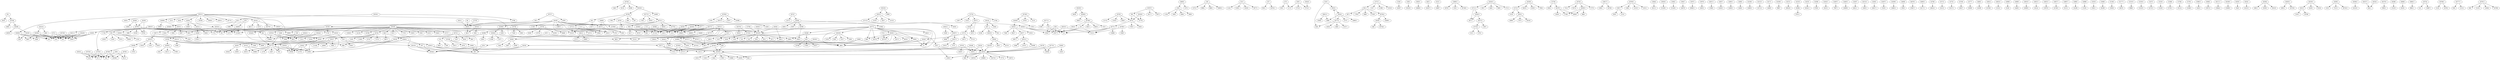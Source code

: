 digraph dist {
graph [k=96 s=1000 n=10]
"26+" -> "2910-" [d=-94 e=7.9 n=79]
"26+" -> "16746-" [d=-52 e=8.1 n=75]
"26-" -> "23-" [d=-79 e=9.3 n=58]
"26-" -> "1315+" [d=-46 e=10.5 n=45]
"26-" -> "13977+" [d=-33 e=12.7 n=31]
"84+" -> "995+" [d=-91 e=7.4 n=90]
"84+" -> "13986+" [d=-21 e=20.3 n=12]
"84-" -> "16610-" [d=-5108 e=17.1 n=17]
"112+" -> "1455+" [d=-15 e=11.9 n=35]
"112+" -> "2398+" [d=22 e=11.0 n=41]
"112+" -> "3310+" [d=-30 e=13.6 n=27]
"112-" -> "125+" [d=-97 e=13.6 n=27]
"112-" -> "893-" [d=-26 e=12.3 n=33]
"112-" -> "1161+" [d=-27 e=10.6 n=44]
"112-" -> "13718-" [d=-13 e=21.3 n=11]
"136+" -> "1138-" [d=-44 e=9.5 n=55]
"136+" -> "1695-" [d=-98 e=17.6 n=16]
"136+" -> "5084-" [d=-120 e=19.5 n=13]
"136+" -> "5800-" [d=-93 e=11.4 n=38]
"136-" -> "1375+" [d=-84 e=13.1 n=29]
"136-" -> "8965-" [d=-81 e=15.8 n=20]
"136-" -> "9665-" [d=-86 e=19.5 n=13]
"136-" -> "16605+" [d=-46 e=10.1 n=49]
"155+" -> "1143-" [d=-109 e=16.2 n=19]
"155+" -> "3190+" [d=-88 e=9.6 n=54]
"155+" -> "10202-" [d=-109 e=20.3 n=12]
"155+" -> "16771-" [d=-63 e=8.5 n=69]
"155-" -> "23-" [d=-65 e=8.5 n=68]
"155-" -> "2059-" [d=-48 e=10.7 n=43]
"155-" -> "13977+" [d=-40 e=14.1 n=25]
"237+" -> "125+" [d=-82 e=14.4 n=24]
"237+" -> "1161+" [d=-35 e=9.2 n=59]
"237+" -> "13890+" [d=-46 e=12.9 n=30]
"237-" -> "920+" [d=-109 e=9.6 n=54]
"237-" -> "16761+" [d=-47 e=8.1 n=75]
"267+" -> "3340+" [d=-93 e=7.9 n=79]
"267+" -> "16319+" [d=-60 e=9.0 n=62]
"267-" -> "921-" [d=-100 e=21.3 n=11]
"267-" -> "3236-" [d=-120 e=9.3 n=57]
"267-" -> "16333+" [d=-79 e=11.0 n=41]
"292+" -> "16610-" [d=-5070 e=13.3 n=28]
"292-" -> "1874-" [d=-59 e=17.6 n=16]
"292-" -> "4292+" [d=-119 e=8.2 n=73]
"292-" -> "5165-" [d=-89 e=18.8 n=14]
"292-" -> "16757+" [d=-60 e=9.1 n=60]
"339+" -> "517+" [d=-3 e=21.3 n=11]
"339+" -> "613+" [d=-68 e=8.9 n=63]
"339+" -> "785-" [d=-14 e=14.7 n=23]
"339-" -> "995+" [d=-101 e=8.0 n=77]
"339-" -> "2006-" [d=-21 e=17.1 n=17]
"339-" -> "13986+" [d=-18 e=18.2 n=15]
"445+" -> "2807+" [d=-89 e=6.7 n=110]
"445+" -> "16365+" [d=-61 e=10.4 n=46]
"445-" -> "16538+" [d=-6498 e=6.2 n=130]
"455+" -> "1089-" [d=-103 e=10.2 n=48]
"455+" -> "16348+" [d=-84 e=7.6 n=87]
"455-" -> "3708+" [d=-93 e=9.3 n=58]
"455-" -> "10327-" [d=-101 e=18.2 n=15]
"455-" -> "10766-" [d=-52 e=22.3 n=10]
"455-" -> "16334-" [d=-69 e=9.3 n=57]
"473+" -> "419-" [d=-91 e=10.3 n=47]
"473+" -> "422-" [d=-42 e=11.0 n=41]
"473+" -> "825-" [d=-33 e=16.2 n=19]
"473+" -> "13967+" [d=-7 e=12.7 n=31]
"473-" -> "530+" [d=-65 e=9.3 n=58]
"473-" -> "1175-" [d=-36 e=14.7 n=23]
"476+" -> "385-" [d=-90 e=10.2 n=48]
"476+" -> "16344+" [d=-79 e=8.0 n=78]
"476-" -> "860-" [d=-34 e=10.9 n=42]
"476-" -> "1089-" [d=-89 e=11.1 n=40]
"476-" -> "16400+" [d=-63 e=11.4 n=38]
"507+" -> "860+" [d=-70 e=9.0 n=62]
"507+" -> "16365-" [d=-44 e=9.1 n=60]
"507-" -> "385-" [d=-37 e=8.5 n=68]
"507-" -> "16344+" [d=-41 e=9.8 n=52]
"519+" -> "626-" [d=-110 e=6.8 n=109]
"519+" -> "16551-" [d=-1514 e=11.7 n=36]
"519-" -> "1682+" [d=-75 e=8.6 n=67]
"519-" -> "2147-" [d=-71 e=10.6 n=44]
"559+" -> "1175-" [d=-34 e=13.8 n=26]
"559+" -> "2752+" [d=-97 e=16.6 n=18]
"559+" -> "2753+" [d=-65 e=12.1 n=34]
"559-" -> "23-" [d=-51 e=8.0 n=77]
"559-" -> "2059-" [d=-18 e=13.6 n=27]
"559-" -> "13977+" [d=12 e=12.1 n=34]
"574+" -> "16753+" [d=-9099 e=18.8 n=14]
"574-" -> "838-" [d=-111 e=8.0 n=78]
"574-" -> "944+" [d=-76 e=9.7 n=53]
"790+" -> "1617-" [d=-93 e=7.3 n=93]
"790+" -> "16767-" [d=-64 e=8.6 n=67]
"790-" -> "13776-" [d=-96 e=6.3 n=126]
"790-" -> "16751-" [d=-24588 e=16.2 n=19]
"851+" -> "587+" [d=-47 e=13.8 n=26]
"851+" -> "1790+" [d=-78 e=9.7 n=53]
"851+" -> "5980-" [d=-68 e=21.3 n=11]
"851+" -> "9749-" [d=-79 e=14.1 n=25]
"851+" -> "16764+" [d=-74 e=10.5 n=45]
"851-" -> "627+" [d=-93 e=7.9 n=79]
"851-" -> "13712+" [d=-71 e=10.0 n=50]
"1048+" -> "51-" [d=-83 e=18.8 n=14]
"1048+" -> "468+" [d=-47 e=9.6 n=54]
"1048+" -> "942+" [d=-34 e=9.9 n=51]
"1048-" -> "13901-" [d=9 e=18.2 n=15]
"1048-" -> "13936-" [d=-9 e=13.8 n=26]
"1048-" -> "16281-" [d=-10102 e=14.4 n=24]
"1048-" -> "16772+" [d=-56221 e=8.0 n=78]
"1057+" -> "1752+" [d=-84 e=18.2 n=15]
"1057+" -> "13727+" [d=-393 e=12.5 n=32]
"1057+" -> "16538+" [d=-6505 e=7.4 n=90]
"1057-" -> "13822-" [d=-12 e=14.7 n=23]
"1057-" -> "16552-" [d=-18500 e=5.9 n=142]
"1559-" -> "14597-" [d=-104 e=21.3 n=11]
"2265-" -> "15019+" [d=-178 e=22.3 n=10]
"3050+" -> "14606+" [d=-84 e=22.3 n=10]
"4451-" -> "14507+" [d=-148 e=20.3 n=12]
"5515-" -> "14967-" [d=-128 e=21.3 n=11]
"13677+" -> "2202-" [d=-83 e=8.7 n=65]
"13677+" -> "16353+" [d=-58 e=10.0 n=50]
"13677-" -> "1997+" [d=-106 e=7.9 n=79]
"13677-" -> "16315+" [d=-51 e=8.6 n=67]
"13685-" -> "51-" [d=-96 e=14.4 n=24]
"13685-" -> "468+" [d=-62 e=10.5 n=45]
"13685-" -> "942+" [d=-43 e=10.7 n=43]
"13695+" -> "1678+" [d=-38 e=11.6 n=37]
"13695+" -> "2201-" [d=-87 e=10.2 n=48]
"13695+" -> "16748+" [d=-45 e=11.6 n=37]
"13695-" -> "385-" [d=-23 e=10.5 n=45]
"13695-" -> "16344+" [d=-32 e=9.0 n=61]
"13708+" -> "893-" [d=-30 e=9.1 n=60]
"13708+" -> "1161+" [d=-76 e=15.8 n=20]
"13708+" -> "13718-" [d=-46 e=11.1 n=40]
"13708-" -> "16539+" [d=-11885 e=6.7 n=112]
"13711+" -> "2671+" [d=-114 e=6.8 n=108]
"13711+" -> "16342+" [d=-52 e=16.6 n=18]
"13711-" -> "1957+" [d=-24 e=10.6 n=44]
"13711-" -> "5713+" [d=-89 e=8.5 n=69]
"13711-" -> "16343-" [d=-63 e=13.8 n=26]
"13712+" -> "1455+" [d=-3 e=10.6 n=44]
"13712+" -> "2398+" [d=20 e=11.6 n=37]
"13712+" -> "3310+" [d=-49 e=11.1 n=40]
"13712-" -> "627-" [d=-102 e=9.1 n=60]
"13712-" -> "851+" [d=-71 e=10.0 n=50]
"13712-" -> "11398-" [d=-88 e=15.4 n=21]
"13712-" -> "13310-" [d=-83 e=22.3 n=10]
"13713+" -> "5620-" [d=-87 e=8.1 n=75]
"13713+" -> "16339+" [d=-59 e=8.7 n=65]
"13713-" -> "2150-" [d=-83 e=7.3 n=93]
"13713-" -> "16351-" [d=-50 e=8.5 n=68]
"13724+" -> "522+" [d=-97 e=7.6 n=85]
"13724+" -> "578+" [d=-10 e=10.7 n=43]
"13724-" -> "1387+" [d=-107 e=8.4 n=71]
"13724-" -> "3224-" [d=-61 e=15.4 n=21]
"13724-" -> "5746-" [d=-68 e=20.3 n=12]
"13724-" -> "16372-" [d=-50 e=10.0 n=50]
"13750+" -> "516+" [d=-71 e=9.2 n=59]
"13750+" -> "517+" [d=-32 e=15.0 n=22]
"13750+" -> "785-" [d=-8 e=14.7 n=23]
"13750-" -> "16610-" [d=-5117 e=12.7 n=31]
"13756+" -> "1634-" [d=-92 e=7.9 n=80]
"13756+" -> "2147-" [d=-102 e=10.6 n=44]
"13756-" -> "2826-" [d=-100 e=7.2 n=96]
"13756-" -> "16378-" [d=-47 e=9.8 n=52]
"13817+" -> "1268+" [d=-105 e=6.5 n=119]
"13817+" -> "16760-" [d=-65 e=8.0 n=78]
"13817-" -> "828+" [d=-111 e=4.7 n=228]
"13817-" -> "2153-" [d=-21 e=17.1 n=17]
"13826+" -> "16333-" [d=-105 e=14.1 n=25]
"13826-" -> "4125+" [d=-4 e=11.7 n=36]
"13826-" -> "4811-" [d=-77 e=9.4 n=56]
"13826-" -> "16316+" [d=-25 e=11.4 n=38]
"13844-" -> "16111-" [d=-111 e=22.3 n=10]
"13926+" -> "15108+" [d=-146 e=16.2 n=19]
"13942-" -> "15149+" [d=-101 e=22.3 n=10]
"13947-" -> "14678-" [d=-92 e=20.3 n=12]
"13973-" -> "16082+" [d=-183 e=18.8 n=14]
"13979-" -> "14925-" [d=-104 e=18.8 n=14]
"14021+" -> "15962-" [d=-88 e=19.5 n=13]
"14057-" -> "14562+" [d=-199 e=21.3 n=11]
"14061+" -> "14082+" [d=-107 e=19.5 n=13]
"14082-" -> "14061-" [d=-107 e=19.5 n=13]
"14106+" -> "14983+" [d=-149 e=21.3 n=11]
"14152+" -> "14715+" [d=-152 e=22.3 n=10]
"14171-" -> "14693-" [d=-143 e=21.3 n=11]
"14180+" -> "9967-" [d=-114 e=20.3 n=12]
"14213-" -> "16018+" [d=-111 e=22.3 n=10]
"14218-" -> "16394-" [d=-1262 e=22.3 n=10]
"14232-" -> "16241+" [d=-91 e=20.3 n=12]
"14266-" -> "6706-" [d=-167 e=20.3 n=12]
"14342+" -> "16221-" [d=-133 e=22.3 n=10]
"14387+" -> "7997+" [d=-160 e=19.5 n=13]
"14405+" -> "14909+" [d=-138 e=20.3 n=12]
"14507-" -> "4451+" [d=-148 e=20.3 n=12]
"14514+" -> "14922-" [d=-182 e=20.3 n=12]
"14562-" -> "14057+" [d=-199 e=21.3 n=11]
"14597+" -> "1559+" [d=-104 e=21.3 n=11]
"14599+" -> "14802+" [d=-194 e=22.3 n=10]
"14606-" -> "3050-" [d=-84 e=22.3 n=10]
"14678+" -> "13947+" [d=-92 e=20.3 n=12]
"14693+" -> "14171+" [d=-143 e=21.3 n=11]
"14708-" -> "14814+" [d=-92 e=17.1 n=17]
"14715-" -> "14152-" [d=-152 e=22.3 n=10]
"14732-" -> "15472+" [d=-115 e=21.3 n=11]
"14749-" -> "14927-" [d=-153 e=22.3 n=10]
"14777-" -> "10090-" [d=-129 e=19.5 n=13]
"14802-" -> "14599-" [d=-194 e=22.3 n=10]
"14814-" -> "14708+" [d=-92 e=17.1 n=17]
"14824+" -> "12315-" [d=-142 e=22.3 n=10]
"14908-" -> "5226-" [d=-176 e=22.3 n=10]
"14909-" -> "14405-" [d=-138 e=20.3 n=12]
"14910+" -> "14099+" [d=-117 e=18.2 n=15]
"14922+" -> "14514-" [d=-182 e=20.3 n=12]
"14925+" -> "13979+" [d=-104 e=18.8 n=14]
"14927+" -> "14749+" [d=-153 e=22.3 n=10]
"14967+" -> "5515+" [d=-128 e=21.3 n=11]
"14983-" -> "14106-" [d=-149 e=21.3 n=11]
"14989-" -> "12181-" [d=-90 e=20.3 n=12]
"15019-" -> "2265+" [d=-178 e=22.3 n=10]
"15069-" -> "16169-" [d=-90 e=22.3 n=10]
"15108-" -> "13926-" [d=-146 e=16.2 n=19]
"15177+" -> "14874-" [d=-72 e=21.3 n=11]
"15310+" -> "8086-" [d=-140 e=18.8 n=14]
"15350+" -> "15520+" [d=-133 e=22.3 n=10]
"15472-" -> "14732+" [d=-115 e=21.3 n=11]
"15520-" -> "15350-" [d=-133 e=22.3 n=10]
"15586-" -> "15791+" [d=-143 e=21.3 n=11]
"15784-" -> "10114-" [d=-118 e=21.3 n=11]
"15791-" -> "15586+" [d=-143 e=21.3 n=11]
"15962+" -> "14021-" [d=-88 e=19.5 n=13]
"16082-" -> "13973+" [d=-183 e=18.8 n=14]
"16111+" -> "13844+" [d=-111 e=22.3 n=10]
"16169+" -> "15069+" [d=-90 e=22.3 n=10]
"16202-" -> "3343-" [d=-285 e=21.3 n=11]
"16241-" -> "14232+" [d=-91 e=20.3 n=12]
"16278+" -> "741-" [d=-21 e=18.8 n=14]
"16278+" -> "1372-" [d=-5 e=18.2 n=15]
"16278+" -> "2089+" [d=-61 e=8.6 n=67]
"16278-" -> "13838-" [d=-104 e=7.1 n=99]
"16278-" -> "16552-" [d=-18432 e=10.3 n=47]
"16281+" -> "51-" [d=-10023 e=22.3 n=10]
"16281+" -> "468+" [d=-10021 e=19.5 n=13]
"16281+" -> "846-" [d=-10069 e=16.6 n=18]
"16281+" -> "1048+" [d=-10102 e=14.4 n=24]
"16281+" -> "1427+" [d=-110 e=8.2 n=74]
"16281+" -> "4424+" [d=-28 e=10.6 n=44]
"16281+" -> "16370-" [d=-10087 e=14.1 n=25]
"16281+" -> "16753+" [d=-18 e=15.0 n=22]
"16281-" -> "792-" [d=12 e=18.2 n=15]
"16281-" -> "13901-" [d=18 e=9.8 n=52]
"16281-" -> "13936-" [d=22 e=8.1 n=76]
"16281-" -> "16772+" [d=-56220 e=7.5 n=89]
"16289+" -> "3083+" [d=-72 e=8.7 n=66]
"16289+" -> "16746+" [d=-57 e=9.8 n=52]
"16289-" -> "4039+" [d=-102 e=7.7 n=84]
"16289-" -> "16329-" [d=-63 e=10.5 n=45]
"16290+" -> "1105+" [d=-108 e=9.0 n=62]
"16290+" -> "16353-" [d=-66 e=11.6 n=37]
"16290-" -> "3703-" [d=-89 e=7.3 n=93]
"16290-" -> "16749-" [d=-60 e=7.9 n=80]
"16291+" -> "2511+" [d=-97 e=9.0 n=61]
"16291+" -> "14262-" [d=-22 e=16.2 n=19]
"16291+" -> "16552-" [d=-18493 e=7.9 n=79]
"16291-" -> "1046+" [d=-121 e=10.9 n=42]
"16291-" -> "16313-" [d=-42 e=8.4 n=70]
"16293+" -> "2170+" [d=-66 e=7.2 n=96]
"16293+" -> "13936-" [d=-13 e=15.4 n=21]
"16293-" -> "6781-" [d=-50 e=12.3 n=33]
"16293-" -> "16765+" [d=-36664 e=9.1 n=60]
"16294+" -> "419-" [d=-49 e=10.0 n=50]
"16294+" -> "422-" [d=-6 e=12.1 n=34]
"16294+" -> "825-" [d=-7 e=15.0 n=22]
"16294+" -> "2499-" [d=-17 e=16.6 n=18]
"16294+" -> "9487-" [d=-20 e=22.3 n=10]
"16294+" -> "13967+" [d=19 e=19.5 n=13]
"16294-" -> "1681+" [d=-114 e=10.0 n=50]
"16294-" -> "10265-" [d=-68 e=15.0 n=22]
"16294-" -> "16310-" [d=-59 e=9.7 n=53]
"16296+" -> "4381-" [d=-89 e=7.2 n=96]
"16296+" -> "16304+" [d=-59 e=9.6 n=54]
"16296-" -> "1043+" [d=-14 e=15.8 n=20]
"16296-" -> "16539+" [d=-11921 e=6.8 n=109]
"16297+" -> "4099-" [d=-98 e=6.8 n=109]
"16297+" -> "16327+" [d=-54 e=9.0 n=62]
"16297-" -> "2500+" [d=-88 e=8.5 n=68]
"16297-" -> "16541-" [d=-52 e=11.9 n=35]
"16302+" -> "16539+" [d=-11881 e=6.4 n=123]
"16302-" -> "2170+" [d=-79 e=7.0 n=100]
"16302-" -> "13901-" [d=41 e=18.8 n=14]
"16302-" -> "13936-" [d=-9 e=13.6 n=27]
"16304+" -> "1472-" [d=-92 e=8.0 n=77]
"16304+" -> "11289-" [d=-84 e=22.3 n=10]
"16304+" -> "16747+" [d=-49 e=10.3 n=47]
"16304-" -> "4381+" [d=-126 e=8.9 n=63]
"16304-" -> "9597-" [d=-128 e=22.3 n=10]
"16304-" -> "11064-" [d=-105 e=20.3 n=12]
"16304-" -> "16296-" [d=-59 e=9.6 n=54]
"16305+" -> "1802+" [d=-96 e=8.0 n=77]
"16305+" -> "16758+" [d=-64 e=10.0 n=50]
"16305-" -> "419-" [d=-64 e=10.1 n=49]
"16305-" -> "422-" [d=-8 e=13.1 n=29]
"16305-" -> "825-" [d=-61 e=17.1 n=17]
"16305-" -> "13967+" [d=-2 e=14.1 n=25]
"16308+" -> "893-" [d=3 e=10.6 n=44]
"16308+" -> "1161+" [d=-45 e=8.7 n=66]
"16308+" -> "13718-" [d=-16 e=15.4 n=21]
"16308-" -> "125+" [d=-87 e=17.1 n=17]
"16308-" -> "1161+" [d=-32 e=11.9 n=35]
"16308-" -> "13718-" [d=-15 e=20.3 n=12]
"16308-" -> "13890+" [d=-4 e=14.4 n=24]
"16309+" -> "634-" [d=20 e=22.3 n=10]
"16309+" -> "1611+" [d=-73 e=10.5 n=45]
"16309+" -> "1769+" [d=-74 e=7.9 n=80]
"16309-" -> "1568+" [d=-101 e=8.2 n=74]
"16309-" -> "16765+" [d=-57 e=9.7 n=53]
"16310+" -> "1681-" [d=-88 e=7.6 n=85]
"16310+" -> "16294+" [d=-59 e=9.7 n=53]
"16311+" -> "419-" [d=-73 e=8.7 n=65]
"16311+" -> "422-" [d=-34 e=10.7 n=43]
"16311+" -> "825-" [d=-54 e=14.7 n=23]
"16311+" -> "13967+" [d=-19 e=11.0 n=41]
"16311-" -> "16610-" [d=-5101 e=16.6 n=18]
"16312+" -> "2428-" [d=-88 e=7.4 n=90]
"16312+" -> "16330-" [d=-57 e=10.2 n=48]
"16312-" -> "2191+" [d=-101 e=9.0 n=62]
"16312-" -> "16766-" [d=-61 e=11.6 n=37]
"16313+" -> "1046-" [d=-70 e=8.7 n=66]
"16313+" -> "16291+" [d=-42 e=8.4 n=70]
"16313-" -> "4936-" [d=-86 e=8.6 n=67]
"16313-" -> "16382-" [d=-65 e=9.5 n=55]
"16315+" -> "3368-" [d=-102 e=7.6 n=87]
"16315+" -> "13313-" [d=-130 e=19.5 n=13]
"16315+" -> "16399-" [d=-48 e=9.4 n=56]
"16315-" -> "1991-" [d=-86 e=19.5 n=13]
"16315-" -> "1997-" [d=-101 e=11.1 n=40]
"16315-" -> "6341-" [d=-96 e=10.7 n=43]
"16315-" -> "13677+" [d=-51 e=8.6 n=67]
"16316+" -> "16552-" [d=-18454 e=5.9 n=141]
"16316-" -> "4125-" [d=-108 e=10.3 n=47]
"16316-" -> "4811+" [d=-6 e=10.9 n=42]
"16316-" -> "13826+" [d=-25 e=11.4 n=38]
"16318+" -> "3099-" [d=-96 e=7.1 n=98]
"16318+" -> "16351+" [d=-58 e=9.9 n=51]
"16319+" -> "385-" [d=-29 e=8.9 n=63]
"16319+" -> "16344+" [d=-22 e=10.7 n=43]
"16319-" -> "267-" [d=-60 e=9.0 n=62]
"16319-" -> "3340-" [d=-110 e=7.5 n=89]
"16324+" -> "500+" [d=-57 e=8.7 n=65]
"16324+" -> "741-" [d=12 e=12.1 n=34]
"16324+" -> "1372-" [d=5 e=18.2 n=15]
"16324+" -> "1721-" [d=-75 e=17.6 n=16]
"16324+" -> "12106+" [d=-21 e=22.3 n=10]
"16324-" -> "14031-" [d=-95 e=8.1 n=75]
"16324-" -> "16552-" [d=-18436 e=13.1 n=29]
"16326+" -> "859-" [d=-84 e=8.2 n=73]
"16326+" -> "1527-" [d=-127 e=21.3 n=11]
"16326+" -> "5206-" [d=-100 e=18.2 n=15]
"16326+" -> "5220-" [d=-73 e=12.3 n=33]
"16326+" -> "16396+" [d=-47 e=9.3 n=57]
"16326-" -> "13901-" [d=7 e=21.3 n=11]
"16326-" -> "13936-" [d=-10 e=13.6 n=27]
"16326-" -> "16772+" [d=-56220 e=6.6 n=115]
"16327+" -> "5202+" [d=-66 e=12.5 n=32]
"16327+" -> "7575-" [d=-7 e=12.7 n=31]
"16327+" -> "16745+" [d=-48 e=8.4 n=71]
"16327-" -> "4099+" [d=-95 e=9.2 n=59]
"16327-" -> "7893-" [d=-54 e=20.3 n=12]
"16327-" -> "11538-" [d=-92 e=18.8 n=14]
"16327-" -> "16297-" [d=-54 e=9.0 n=62]
"16329+" -> "4039-" [d=-98 e=8.2 n=74]
"16329+" -> "16289+" [d=-63 e=10.5 n=45]
"16329-" -> "419-" [d=-96 e=9.9 n=51]
"16329-" -> "422-" [d=-29 e=10.9 n=42]
"16329-" -> "825-" [d=-14 e=13.1 n=29]
"16329-" -> "926-" [d=-16 e=11.9 n=35]
"16330+" -> "2428+" [d=-114 e=10.5 n=45]
"16330+" -> "8156-" [d=-120 e=10.7 n=43]
"16330+" -> "16312-" [d=-57 e=10.2 n=48]
"16330-" -> "125+" [d=-71 e=15.0 n=22]
"16330-" -> "1161+" [d=-23 e=9.4 n=56]
"16330-" -> "13718-" [d=-17 e=20.3 n=12]
"16330-" -> "13890+" [d=3 e=11.4 n=38]
"16333+" -> "13826-" [d=-105 e=14.1 n=25]
"16333-" -> "267+" [d=-79 e=11.0 n=41]
"16333-" -> "3236+" [d=-112 e=8.1 n=76]
"16334+" -> "455+" [d=-69 e=9.3 n=57]
"16334+" -> "3708-" [d=-106 e=7.0 n=100]
"16334-" -> "385-" [d=-30 e=7.4 n=91]
"16334-" -> "16344+" [d=-32 e=10.4 n=46]
"16338+" -> "13776-" [d=-95 e=7.1 n=99]
"16338+" -> "16751-" [d=-24583 e=13.3 n=28]
"16338-" -> "1073+" [d=10 e=17.1 n=17]
"16338-" -> "1719-" [d=-54 e=8.6 n=67]
"16338-" -> "1721-" [d=-77 e=22.3 n=10]
"16338-" -> "12106+" [d=-9 e=22.3 n=10]
"16339+" -> "125+" [d=-94 e=14.1 n=25]
"16339+" -> "1161+" [d=-38 e=9.3 n=57]
"16339+" -> "13718-" [d=-23 e=20.3 n=12]
"16339+" -> "13890+" [d=-10 e=11.3 n=39]
"16339-" -> "5620+" [d=-109 e=20.3 n=12]
"16339-" -> "6530-" [d=-92 e=12.3 n=33]
"16339-" -> "7956-" [d=-112 e=12.9 n=30]
"16339-" -> "13713-" [d=-59 e=8.7 n=65]
"16342+" -> "2671+" [d=-111 e=7.3 n=92]
"16342+" -> "16372+" [d=-12 e=17.6 n=16]
"16342-" -> "2671-" [d=-109 e=6.5 n=119]
"16342-" -> "13711-" [d=-52 e=16.6 n=18]
"16343+" -> "1957-" [d=-97 e=8.9 n=63]
"16343+" -> "5481-" [d=-47 e=17.1 n=17]
"16343+" -> "5691-" [d=-68 e=14.4 n=24]
"16343+" -> "5713-" [d=-18 e=10.6 n=44]
"16343+" -> "13711+" [d=-63 e=13.8 n=26]
"16343-" -> "51-" [d=-89 e=14.1 n=25]
"16343-" -> "468+" [d=-50 e=9.0 n=61]
"16343-" -> "942+" [d=-50 e=10.7 n=43]
"16345+" -> "23-" [d=-62 e=9.4 n=56]
"16345+" -> "2059-" [d=-35 e=13.6 n=27]
"16345+" -> "13977+" [d=-12 e=12.7 n=31]
"16345-" -> "1962+" [d=-55 e=14.1 n=25]
"16345-" -> "16539+" [d=-11876 e=6.4 n=121]
"16348+" -> "16772+" [d=-56227 e=6.1 n=134]
"16348-" -> "455-" [d=-84 e=7.6 n=87]
"16348-" -> "1089+" [d=-63 e=8.4 n=70]
"16350+" -> "14490-" [d=-77 e=8.0 n=77]
"16350+" -> "16764-" [d=-26 e=7.5 n=89]
"16350-" -> "548-" [d=-101 e=9.0 n=62]
"16350-" -> "16744+" [d=-68 e=9.2 n=59]
"16351+" -> "2150+" [d=-111 e=11.7 n=36]
"16351+" -> "3437-" [d=-94 e=15.0 n=22]
"16351+" -> "13132-" [d=-111 e=20.3 n=12]
"16351+" -> "13713+" [d=-50 e=8.5 n=68]
"16351-" -> "3099+" [d=-101 e=10.6 n=44]
"16351-" -> "7073-" [d=-113 e=16.6 n=18]
"16351-" -> "16318-" [d=-58 e=9.9 n=51]
"16353+" -> "1105-" [d=-98 e=11.4 n=38]
"16353+" -> "8243-" [d=-91 e=20.3 n=12]
"16353+" -> "9534-" [d=-58 e=16.2 n=19]
"16353+" -> "16290-" [d=-66 e=11.6 n=37]
"16353-" -> "2202+" [d=-109 e=9.9 n=51]
"16353-" -> "7580-" [d=-95 e=16.2 n=19]
"16353-" -> "8027-" [d=-115 e=21.3 n=11]
"16353-" -> "13677-" [d=-58 e=10.0 n=50]
"16365+" -> "507-" [d=-44 e=9.1 n=60]
"16365+" -> "860-" [d=-51 e=8.8 n=64]
"16365-" -> "445-" [d=-61 e=10.4 n=46]
"16365-" -> "2807-" [d=-93 e=10.1 n=49]
"16365-" -> "4560-" [d=-121 e=18.2 n=15]
"16365-" -> "7643-" [d=-78 e=17.6 n=16]
"16372+" -> "1387-" [d=-93 e=7.2 n=95]
"16372+" -> "13724+" [d=-50 e=10.0 n=50]
"16372-" -> "2671-" [d=-114 e=6.6 n=113]
"16372-" -> "16342-" [d=-12 e=17.6 n=16]
"16378+" -> "2826+" [d=-89 e=8.4 n=70]
"16378+" -> "13756+" [d=-47 e=9.8 n=52]
"16378-" -> "1659+" [d=-50 e=16.2 n=19]
"16378-" -> "2746+" [d=-51 e=11.4 n=38]
"16378-" -> "4949+" [d=-80 e=9.1 n=60]
"16382+" -> "1232-" [d=-98 e=11.0 n=41]
"16382+" -> "4936+" [d=-120 e=9.6 n=54]
"16382+" -> "16313+" [d=-65 e=9.5 n=55]
"16382-" -> "6781+" [d=-111 e=7.7 n=84]
"16382-" -> "16765-" [d=-40290 e=15.4 n=21]
"16383+" -> "419-" [d=-69 e=10.7 n=43]
"16383+" -> "422-" [d=-14 e=14.7 n=23]
"16383+" -> "825-" [d=-22 e=15.0 n=22]
"16383+" -> "926-" [d=5 e=14.7 n=23]
"16383+" -> "2499-" [d=-23 e=18.8 n=14]
"16383+" -> "9487-" [d=-5 e=22.3 n=10]
"16383-" -> "1450-" [d=-98 e=6.8 n=107]
"16383-" -> "16552-" [d=-56 e=9.5 n=55]
"16393+" -> "986+" [d=-43 e=15.8 n=20]
"16393+" -> "2746+" [d=-55 e=11.9 n=35]
"16393+" -> "4949+" [d=-90 e=8.4 n=70]
"16393-" -> "1555-" [d=-7 e=14.7 n=23]
"16393-" -> "7313+" [d=-98 e=11.7 n=36]
"16393-" -> "16743+" [d=-37 e=8.0 n=78]
"16394+" -> "14218+" [d=-1262 e=22.3 n=10]
"16394-" -> "6701+" [d=-140 e=18.8 n=14]
"16396+" -> "4100-" [d=-106 e=6.5 n=118]
"16396+" -> "16750+" [d=-56 e=8.3 n=72]
"16396-" -> "859+" [d=-87 e=7.4 n=90]
"16396-" -> "16326-" [d=-47 e=9.3 n=57]
"16399+" -> "3368+" [d=-88 e=6.8 n=108]
"16399+" -> "16315-" [d=-48 e=9.4 n=56]
"16399-" -> "16552-" [d=-18478 e=6.0 n=136]
"16400+" -> "741-" [d=-37 e=10.0 n=50]
"16400+" -> "1372-" [d=14 e=10.2 n=48]
"16400+" -> "12106+" [d=-25 e=19.5 n=13]
"16400-" -> "476+" [d=-63 e=11.4 n=38]
"16400-" -> "860+" [d=-98 e=9.3 n=57]
"16400-" -> "1089+" [d=-28 e=10.4 n=46]
"16537+" -> "841+" [d=-188 e=22.3 n=10]
"16538+" -> "943-" [d=-66 e=5.0 n=198]
"16538+" -> "1010-" [d=-23 e=3.6 n=382]
"16538+" -> "1245+" [d=-64 e=2.7 n=695]
"16538+" -> "1642-" [d=-26 e=5.6 n=159]
"16538+" -> "2799+" [d=-17 e=16.6 n=18]
"16538+" -> "13868-" [d=15 e=15.8 n=20]
"16538-" -> "385-" [d=-34 e=8.2 n=74]
"16538-" -> "445+" [d=-6498 e=6.2 n=130]
"16538-" -> "532+" [d=-6461 e=10.2 n=48]
"16538-" -> "995+" [d=-6429 e=13.8 n=26]
"16538-" -> "1057-" [d=-6505 e=7.4 n=90]
"16538-" -> "1752-" [d=-6482 e=9.1 n=60]
"16538-" -> "2089+" [d=-6407 e=15.4 n=21]
"16538-" -> "2160+" [d=-6484 e=6.5 n=119]
"16538-" -> "2262-" [d=-6420 e=14.7 n=23]
"16538-" -> "4135-" [d=-6461 e=7.8 n=82]
"16538-" -> "5546+" [d=-6458 e=7.0 n=101]
"16538-" -> "13727-" [d=-6589 e=6.0 n=137]
"16538-" -> "13930+" [d=-6495 e=8.0 n=77]
"16538-" -> "14130-" [d=-6496 e=7.3 n=93]
"16538-" -> "16344+" [d=-32 e=9.0 n=61]
"16538-" -> "16548+" [d=-8346 e=19.5 n=13]
"16538-" -> "16745-" [d=-6503 e=7.4 n=90]
"16538-" -> "16769-" [d=-6509 e=8.3 n=72]
"16538-" -> "16772+" [d=-6501 e=6.6 n=113]
"16539+" -> "205+" [d=-15 e=6.9 n=103]
"16539+" -> "207+" [d=20 e=14.7 n=23]
"16539+" -> "232-" [d=-35 e=5.1 n=194]
"16539+" -> "233-" [d=-86 e=6.0 n=136]
"16539+" -> "785+" [d=37 e=22.3 n=10]
"16539+" -> "1043+" [d=-30 e=5.2 n=184]
"16539+" -> "1192-" [d=-134 e=7.3 n=94]
"16539+" -> "1962+" [d=-124 e=9.8 n=52]
"16539-" -> "1138+" [d=-11879 e=8.9 n=63]
"16539-" -> "1455+" [d=-8 e=16.6 n=18]
"16539-" -> "2398+" [d=15 e=15.0 n=22]
"16539-" -> "3310+" [d=-8 e=17.6 n=16]
"16539-" -> "13708+" [d=-11885 e=6.7 n=112]
"16539-" -> "13987+" [d=-11858 e=7.7 n=84]
"16539-" -> "16296+" [d=-11921 e=6.8 n=109]
"16539-" -> "16302-" [d=-11881 e=6.4 n=123]
"16539-" -> "16345+" [d=-11876 e=6.4 n=121]
"16539-" -> "16573-" [d=-44463 e=8.7 n=66]
"16539-" -> "16610-" [d=-11868 e=8.1 n=75]
"16541+" -> "2500-" [d=-101 e=8.5 n=69]
"16541+" -> "16297+" [d=-52 e=11.9 n=35]
"16542+" -> "626+" [d=-17 e=18.8 n=14]
"16542+" -> "16551+" [d=-134 e=3.9 n=323]
"16542-" -> "1666-" [d=-94 e=9.6 n=54]
"16542-" -> "4737-" [d=-79 e=8.0 n=77]
"16542-" -> "14892+" [d=-50 e=12.1 n=34]
"16542-" -> "16773+" [d=-2533 e=5.0 n=198]
"16543-" -> "2752+" [d=-78 e=13.1 n=29]
"16544+" -> "995+" [d=-90 e=7.4 n=90]
"16544+" -> "1741+" [d=-24 e=13.8 n=26]
"16545+" -> "995+" [d=-99 e=7.9 n=80]
"16545+" -> "2006-" [d=-74 e=14.7 n=23]
"16548-" -> "899-" [d=-16 e=14.1 n=25]
"16548-" -> "14031-" [d=-81 e=8.0 n=78]
"16548-" -> "16538+" [d=-8346 e=19.5 n=13]
"16548-" -> "16552-" [d=-18393 e=13.6 n=27]
"16549+" -> "419-" [d=-93 e=11.9 n=35]
"16549+" -> "422-" [d=-8 e=13.6 n=27]
"16549+" -> "825-" [d=-44 e=14.4 n=24]
"16549+" -> "13967+" [d=-27 e=10.2 n=48]
"16550+" -> "468+" [d=-69 e=9.3 n=58]
"16550+" -> "942+" [d=-38 e=10.3 n=47]
"16551+" -> "125+" [d=-79 e=20.3 n=12]
"16551+" -> "519-" [d=-1514 e=11.7 n=36]
"16551+" -> "626+" [d=-1556 e=4.8 n=217]
"16551+" -> "1161+" [d=-34 e=10.5 n=45]
"16551+" -> "13890+" [d=-22 e=12.7 n=31]
"16551+" -> "16773-" [d=-1500 e=12.9 n=30]
"16551-" -> "16542-" [d=-134 e=3.9 n=323]
"16552+" -> "1057+" [d=-18500 e=5.9 n=142]
"16552+" -> "1450+" [d=-134 e=17.6 n=16]
"16552+" -> "2511-" [d=-18483 e=12.3 n=33]
"16552+" -> "5924-" [d=-86 e=11.6 n=37]
"16552+" -> "10339-" [d=-83 e=19.5 n=13]
"16552+" -> "13838+" [d=-18476 e=5.1 n=188]
"16552+" -> "14031+" [d=-18396 e=9.0 n=61]
"16552+" -> "16278+" [d=-18432 e=10.3 n=47]
"16552+" -> "16291-" [d=-18493 e=7.9 n=79]
"16552+" -> "16316-" [d=-18454 e=5.9 n=141]
"16552+" -> "16324+" [d=-18436 e=13.1 n=29]
"16552+" -> "16383+" [d=-56 e=9.5 n=55]
"16552+" -> "16399+" [d=-18478 e=6.0 n=136]
"16552+" -> "16548+" [d=-18393 e=13.6 n=27]
"16552+" -> "16774-" [d=-18449 e=11.1 n=40]
"16552-" -> "899-" [d=-157 e=8.2 n=74]
"16552-" -> "3774-" [d=-16 e=7.3 n=93]
"16552-" -> "13822-" [d=-78 e=4.2 n=282]
"16552-" -> "13875-" [d=-9 e=5.7 n=152]
"16552-" -> "13876+" [d=-28 e=15.8 n=20]
"16552-" -> "13898+" [d=-22 e=9.1 n=60]
"16552-" -> "14262-" [d=-69 e=10.6 n=44]
"16552-" -> "14574+" [d=-72 e=8.6 n=67]
"16553+" -> "23-" [d=-93 e=8.6 n=67]
"16553+" -> "1315+" [d=-29 e=9.5 n=55]
"16553+" -> "13977+" [d=-55 e=12.9 n=30]
"16554+" -> "166+" [d=-11294 e=12.5 n=32]
"16554+" -> "402+" [d=-84 e=18.2 n=15]
"16554-" -> "841+" [d=-168 e=16.6 n=18]
"16555-" -> "516+" [d=-53 e=9.3 n=57]
"16555-" -> "517+" [d=-20 e=15.8 n=20]
"16555-" -> "785-" [d=-22 e=19.5 n=13]
"16573+" -> "125+" [d=-67 e=13.6 n=27]
"16573+" -> "1161+" [d=-50 e=10.5 n=45]
"16573+" -> "13718-" [d=4 e=17.6 n=16]
"16573+" -> "13890+" [d=-10 e=13.6 n=27]
"16573+" -> "16539+" [d=-44463 e=8.7 n=66]
"16573+" -> "16609+" [d=-44450 e=10.3 n=47]
"16573-" -> "658-" [d=-179 e=10.7 n=43]
"16573-" -> "970-" [d=-36 e=11.1 n=40]
"16573-" -> "1455+" [d=-97 e=6.4 n=121]
"16573-" -> "2398+" [d=-87 e=11.1 n=40]
"16573-" -> "3310+" [d=-93 e=22.3 n=10]
"16578+" -> "3092+" [d=-101 e=9.5 n=55]
"16588-" -> "15519-" [d=-49 e=20.3 n=12]
"16605-" -> "136+" [d=-46 e=10.1 n=49]
"16605-" -> "1375-" [d=-104 e=8.1 n=76]
"16608-" -> "16181-" [d=-97 e=22.3 n=10]
"16609-" -> "658-" [d=-41 e=7.7 n=84]
"16609-" -> "16573-" [d=-44450 e=10.3 n=47]
"16610+" -> "84+" [d=-5108 e=17.1 n=17]
"16610+" -> "292-" [d=-5070 e=13.3 n=28]
"16610+" -> "1192-" [d=-68 e=11.4 n=38]
"16610+" -> "1719-" [d=-5010 e=12.9 n=30]
"16610+" -> "1726-" [d=-5055 e=15.4 n=21]
"16610+" -> "13750+" [d=-5117 e=12.7 n=31]
"16610+" -> "16311+" [d=-5101 e=16.6 n=18]
"16610+" -> "16539+" [d=-11868 e=8.1 n=75]
"16610-" -> "402+" [d=-152 e=18.8 n=14]
"16615+" -> "1666-" [d=-94 e=9.7 n=53]
"16615+" -> "13850-" [d=-84 e=8.0 n=78]
"16615-" -> "4737+" [d=-23 e=22.3 n=10]
"16615-" -> "5135+" [d=-81 e=13.6 n=27]
"16615-" -> "14892-" [d=-81 e=10.2 n=48]
"16661+" -> "8661+" [d=-77 e=21.3 n=11]
"16742-" -> "2511+" [d=-29 e=11.4 n=38]
"16742-" -> "14031-" [d=-78 e=7.6 n=86]
"16742-" -> "16287-" [d=-47 e=21.3 n=11]
"16743-" -> "5770-" [d=-101 e=12.9 n=30]
"16743-" -> "7313-" [d=-12 e=15.0 n=22]
"16743-" -> "9574-" [d=-90 e=21.3 n=11]
"16743-" -> "16393+" [d=-37 e=8.0 n=78]
"16744-" -> "548+" [d=-103 e=11.0 n=41]
"16744-" -> "8132-" [d=-82 e=13.8 n=26]
"16744-" -> "8386-" [d=-60 e=14.4 n=24]
"16744-" -> "16350+" [d=-68 e=9.2 n=59]
"16745+" -> "1752+" [d=-58 e=20.3 n=12]
"16745+" -> "13727+" [d=-381 e=16.6 n=18]
"16745+" -> "16538+" [d=-6503 e=7.4 n=90]
"16745-" -> "5202-" [d=-6 e=12.5 n=32]
"16745-" -> "6732-" [d=-100 e=21.3 n=11]
"16745-" -> "7575+" [d=-90 e=14.1 n=25]
"16745-" -> "11945-" [d=-13 e=15.4 n=21]
"16745-" -> "16327-" [d=-48 e=8.4 n=71]
"16746+" -> "26-" [d=-52 e=8.1 n=75]
"16746+" -> "2910+" [d=-96 e=9.3 n=57]
"16746+" -> "5822-" [d=-16320 e=11.4 n=38]
"16746+" -> "6818-" [d=-74 e=22.3 n=10]
"16746+" -> "7521-" [d=-80 e=20.3 n=12]
"16746-" -> "3083-" [d=-96 e=10.9 n=42]
"16746-" -> "16289-" [d=-57 e=9.8 n=52]
"16747+" -> "468+" [d=-63 e=8.7 n=65]
"16747+" -> "942+" [d=-28 e=9.6 n=54]
"16747-" -> "1472+" [d=-95 e=6.5 n=117]
"16747-" -> "16304-" [d=-49 e=10.3 n=47]
"16748-" -> "1678-" [d=-77 e=10.2 n=48]
"16748-" -> "2201+" [d=-17 e=10.7 n=43]
"16748-" -> "13695-" [d=-45 e=11.6 n=37]
"16749+" -> "3703+" [d=-80 e=8.7 n=66]
"16749+" -> "5123-" [d=-22 e=19.5 n=13]
"16749+" -> "16290+" [d=-60 e=7.9 n=80]
"16749-" -> "516+" [d=-71 e=9.2 n=59]
"16749-" -> "517+" [d=-31 e=19.5 n=13]
"16749-" -> "785-" [d=-2 e=19.5 n=13]
"16749-" -> "16286+" [d=-74 e=17.6 n=16]
"16750-" -> "4100+" [d=-105 e=11.4 n=38]
"16750-" -> "8468-" [d=-87 e=18.2 n=15]
"16750-" -> "9260-" [d=-78 e=16.2 n=19]
"16750-" -> "10735-" [d=-58 e=19.5 n=13]
"16750-" -> "16396-" [d=-56 e=8.3 n=72]
"16751+" -> "790+" [d=-24588 e=16.2 n=19]
"16751+" -> "3928+" [d=-89 e=7.6 n=85]
"16751+" -> "13776+" [d=-24662 e=4.4 n=253]
"16751+" -> "16338-" [d=-24583 e=13.3 n=28]
"16751+" -> "16763+" [d=-62 e=8.8 n=64]
"16751-" -> "1783+" [d=-96 e=5.9 n=141]
"16751-" -> "1928-" [d=-84 e=7.6 n=85]
"16751-" -> "16775-" [d=-47 e=5.5 n=167]
"16752-" -> "1853+" [d=-32 e=8.9 n=63]
"16752-" -> "13680-" [d=-19 e=20.3 n=12]
"16752-" -> "13901-" [d=-74 e=7.8 n=81]
"16753-" -> "574-" [d=-9099 e=18.8 n=14]
"16753-" -> "865-" [d=-67 e=14.4 n=24]
"16753-" -> "1427-" [d=-23 e=9.9 n=51]
"16753-" -> "4424-" [d=-121 e=11.6 n=37]
"16753-" -> "16281-" [d=-18 e=15.0 n=22]
"16754-" -> "522-" [d=-96 e=6.8 n=108]
"16754-" -> "13687+" [d=-76 e=9.8 n=52]
"16756+" -> "516+" [d=-97 e=8.2 n=74]
"16756+" -> "517+" [d=-25 e=16.6 n=18]
"16756+" -> "785-" [d=-16 e=15.4 n=21]
"16757+" -> "468+" [d=-72 e=9.6 n=54]
"16757+" -> "942+" [d=-27 e=9.7 n=53]
"16757-" -> "292+" [d=-60 e=9.1 n=60]
"16757-" -> "4292-" [d=-91 e=7.8 n=82]
"16758-" -> "1802-" [d=-109 e=8.6 n=67]
"16758-" -> "7340-" [d=-144 e=18.8 n=14]
"16758-" -> "16305-" [d=-64 e=10.0 n=50]
"16759+" -> "419-" [d=-86 e=11.0 n=41]
"16759+" -> "422-" [d=-25 e=12.3 n=33]
"16759+" -> "825-" [d=-42 e=20.3 n=12]
"16759+" -> "13967+" [d=-23 e=11.9 n=35]
"16760+" -> "1268-" [d=-127 e=7.5 n=88]
"16760+" -> "12523-" [d=-71 e=19.5 n=13]
"16760+" -> "13311-" [d=-90 e=17.1 n=17]
"16760+" -> "13817-" [d=-65 e=8.0 n=78]
"16761-" -> "237+" [d=-47 e=8.1 n=75]
"16761-" -> "920-" [d=-37 e=9.6 n=54]
"16762-" -> "613+" [d=-53 e=7.7 n=83]
"16762-" -> "785-" [d=-17 e=14.4 n=24]
"16762-" -> "16286+" [d=-82 e=19.5 n=13]
"16763+" -> "995+" [d=-92 e=6.2 n=131]
"16763+" -> "2006-" [d=-63 e=18.8 n=14]
"16763+" -> "13986+" [d=-13 e=14.4 n=24]
"16763-" -> "3928-" [d=-116 e=10.1 n=49]
"16763-" -> "12715-" [d=-106 e=15.8 n=20]
"16763-" -> "13355-" [d=-65 e=21.3 n=11]
"16763-" -> "16751-" [d=-62 e=8.8 n=64]
"16764+" -> "14490+" [d=-32 e=12.5 n=32]
"16764+" -> "16350-" [d=-26 e=7.5 n=89]
"16764-" -> "586-" [d=-31 e=19.5 n=13]
"16764-" -> "587-" [d=-89 e=9.2 n=59]
"16764-" -> "851-" [d=-74 e=10.5 n=45]
"16764-" -> "1790-" [d=-27 e=10.7 n=43]
"16765+" -> "500+" [d=-64 e=8.2 n=74]
"16765+" -> "741-" [d=5 e=11.9 n=35]
"16765+" -> "889-" [d=-3 e=14.1 n=25]
"16765+" -> "1721-" [d=-82 e=17.1 n=17]
"16765+" -> "6529-" [d=-40285 e=19.5 n=13]
"16765+" -> "6781-" [d=-40265 e=13.3 n=28]
"16765+" -> "16382+" [d=-40290 e=15.4 n=21]
"16765-" -> "1568-" [d=-108 e=8.5 n=68]
"16765-" -> "9499-" [d=-68 e=15.8 n=20]
"16765-" -> "16293+" [d=-36664 e=9.1 n=60]
"16765-" -> "16309+" [d=-57 e=9.7 n=53]
"16766+" -> "2191-" [d=-116 e=12.3 n=33]
"16766+" -> "4337-" [d=-83 e=15.4 n=21]
"16766+" -> "10398-" [d=-89 e=17.1 n=17]
"16766+" -> "16312+" [d=-61 e=11.6 n=37]
"16767+" -> "790-" [d=-64 e=8.6 n=67]
"16767+" -> "1617+" [d=-95 e=8.7 n=66]
"16767+" -> "9072-" [d=-77 e=21.3 n=11]
"16768+" -> "1519-" [d=-87 e=9.8 n=52]
"16768+" -> "16781-" [d=-50 e=10.4 n=46]
"16769+" -> "1752+" [d=-103 e=19.5 n=13]
"16769+" -> "13727+" [d=-433 e=10.7 n=43]
"16769+" -> "16538+" [d=-6509 e=8.3 n=72]
"16771+" -> "155-" [d=-63 e=8.5 n=69]
"16771+" -> "3190-" [d=-93 e=7.6 n=87]
"16772+" -> "792-" [d=-96 e=6.3 n=125]
"16772+" -> "1278-" [d=30 e=13.8 n=26]
"16772+" -> "1407-" [d=-42 e=5.3 n=179]
"16772+" -> "1853+" [d=-85 e=10.9 n=42]
"16772+" -> "13680-" [d=-24 e=10.1 n=49]
"16772+" -> "13901-" [d=-89 e=3.9 n=329]
"16772+" -> "13936-" [d=-104 e=6.5 n=119]
"16772-" -> "51-" [d=-56148 e=20.3 n=12]
"16772-" -> "468+" [d=-56163 e=12.7 n=31]
"16772-" -> "846-" [d=-56194 e=7.8 n=81]
"16772-" -> "942+" [d=-56153 e=18.8 n=14]
"16772-" -> "1048+" [d=-56221 e=8.0 n=78]
"16772-" -> "3442+" [d=-56202 e=6.9 n=105]
"16772-" -> "16281+" [d=-56220 e=7.5 n=89]
"16772-" -> "16326+" [d=-56220 e=6.6 n=115]
"16772-" -> "16348-" [d=-56227 e=6.1 n=134]
"16772-" -> "16370-" [d=-56214 e=7.8 n=81]
"16772-" -> "16538+" [d=-6501 e=6.6 n=113]
"16773+" -> "626-" [d=-110 e=6.4 n=120]
"16773+" -> "1634+" [d=-1525 e=6.6 n=115]
"16773+" -> "1682-" [d=-1497 e=7.3 n=94]
"16773+" -> "2147+" [d=-1433 e=18.8 n=14]
"16773+" -> "16551-" [d=-1500 e=12.9 n=30]
"16773-" -> "5135+" [d=-60 e=9.1 n=60]
"16773-" -> "13850+" [d=-83 e=8.6 n=67]
"16773-" -> "16542+" [d=-2533 e=5.0 n=198]
"16774+" -> "13838-" [d=-98 e=7.3 n=94]
"16774+" -> "16552-" [d=-18449 e=11.1 n=40]
"16775+" -> "1783-" [d=-76 e=6.7 n=112]
"16775+" -> "1928+" [d=-102 e=8.5 n=69]
"16775+" -> "16751+" [d=-47 e=5.5 n=167]
"16775-" -> "23-" [d=-82 e=9.2 n=59]
"16775-" -> "1315+" [d=-30 e=10.4 n=46]
"16775-" -> "13686-" [d=-27 e=22.3 n=10]
"16775-" -> "13977+" [d=-74 e=13.3 n=28]
"16777+" -> "828-" [d=-115 e=4.7 n=226]
"16777+" -> "2153+" [d=-10 e=14.4 n=24]
"16780+" -> "1315+" [d=-91 e=7.8 n=81]
"16780+" -> "1949-" [d=-70 e=10.5 n=45]
"16781+" -> "268-" [d=-91 e=11.6 n=37]
"16781+" -> "1519+" [d=-111 e=9.8 n=52]
"16781+" -> "12604-" [d=-92 e=22.3 n=10]
"16781+" -> "16768-" [d=-50 e=10.4 n=46]
}
